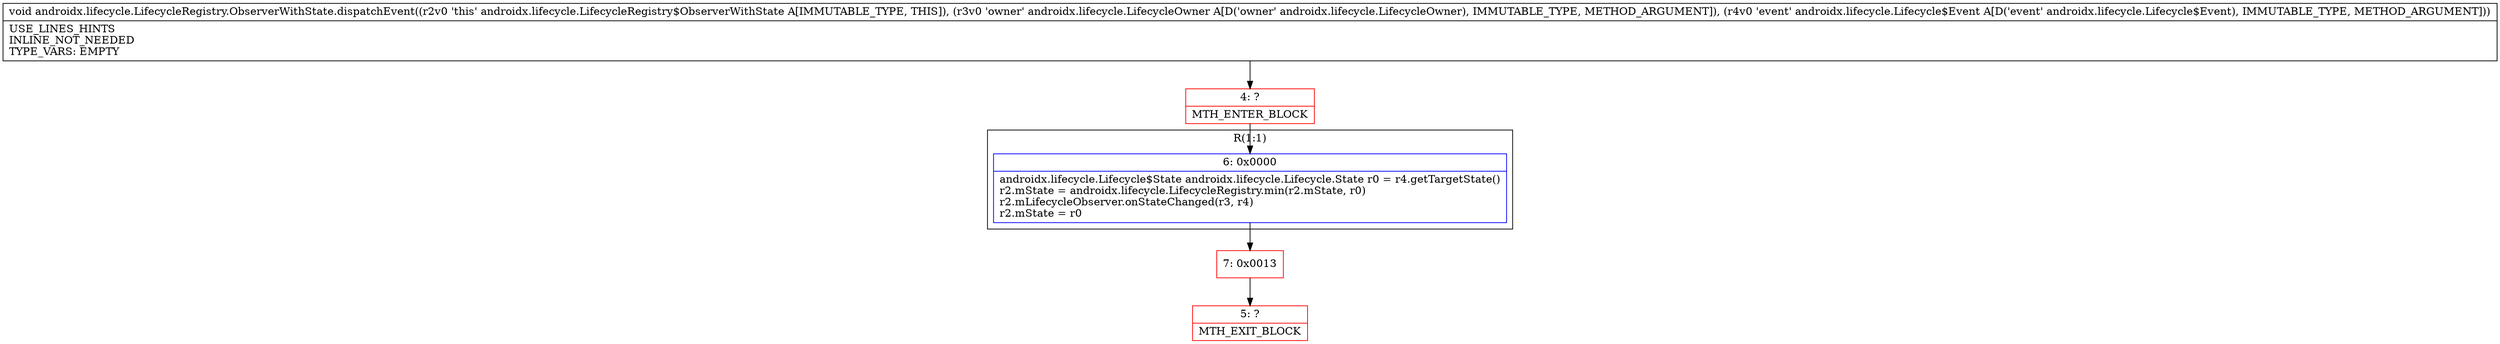 digraph "CFG forandroidx.lifecycle.LifecycleRegistry.ObserverWithState.dispatchEvent(Landroidx\/lifecycle\/LifecycleOwner;Landroidx\/lifecycle\/Lifecycle$Event;)V" {
subgraph cluster_Region_711731534 {
label = "R(1:1)";
node [shape=record,color=blue];
Node_6 [shape=record,label="{6\:\ 0x0000|androidx.lifecycle.Lifecycle$State androidx.lifecycle.Lifecycle.State r0 = r4.getTargetState()\lr2.mState = androidx.lifecycle.LifecycleRegistry.min(r2.mState, r0)\lr2.mLifecycleObserver.onStateChanged(r3, r4)\lr2.mState = r0\l}"];
}
Node_4 [shape=record,color=red,label="{4\:\ ?|MTH_ENTER_BLOCK\l}"];
Node_7 [shape=record,color=red,label="{7\:\ 0x0013}"];
Node_5 [shape=record,color=red,label="{5\:\ ?|MTH_EXIT_BLOCK\l}"];
MethodNode[shape=record,label="{void androidx.lifecycle.LifecycleRegistry.ObserverWithState.dispatchEvent((r2v0 'this' androidx.lifecycle.LifecycleRegistry$ObserverWithState A[IMMUTABLE_TYPE, THIS]), (r3v0 'owner' androidx.lifecycle.LifecycleOwner A[D('owner' androidx.lifecycle.LifecycleOwner), IMMUTABLE_TYPE, METHOD_ARGUMENT]), (r4v0 'event' androidx.lifecycle.Lifecycle$Event A[D('event' androidx.lifecycle.Lifecycle$Event), IMMUTABLE_TYPE, METHOD_ARGUMENT]))  | USE_LINES_HINTS\lINLINE_NOT_NEEDED\lTYPE_VARS: EMPTY\l}"];
MethodNode -> Node_4;Node_6 -> Node_7;
Node_4 -> Node_6;
Node_7 -> Node_5;
}

